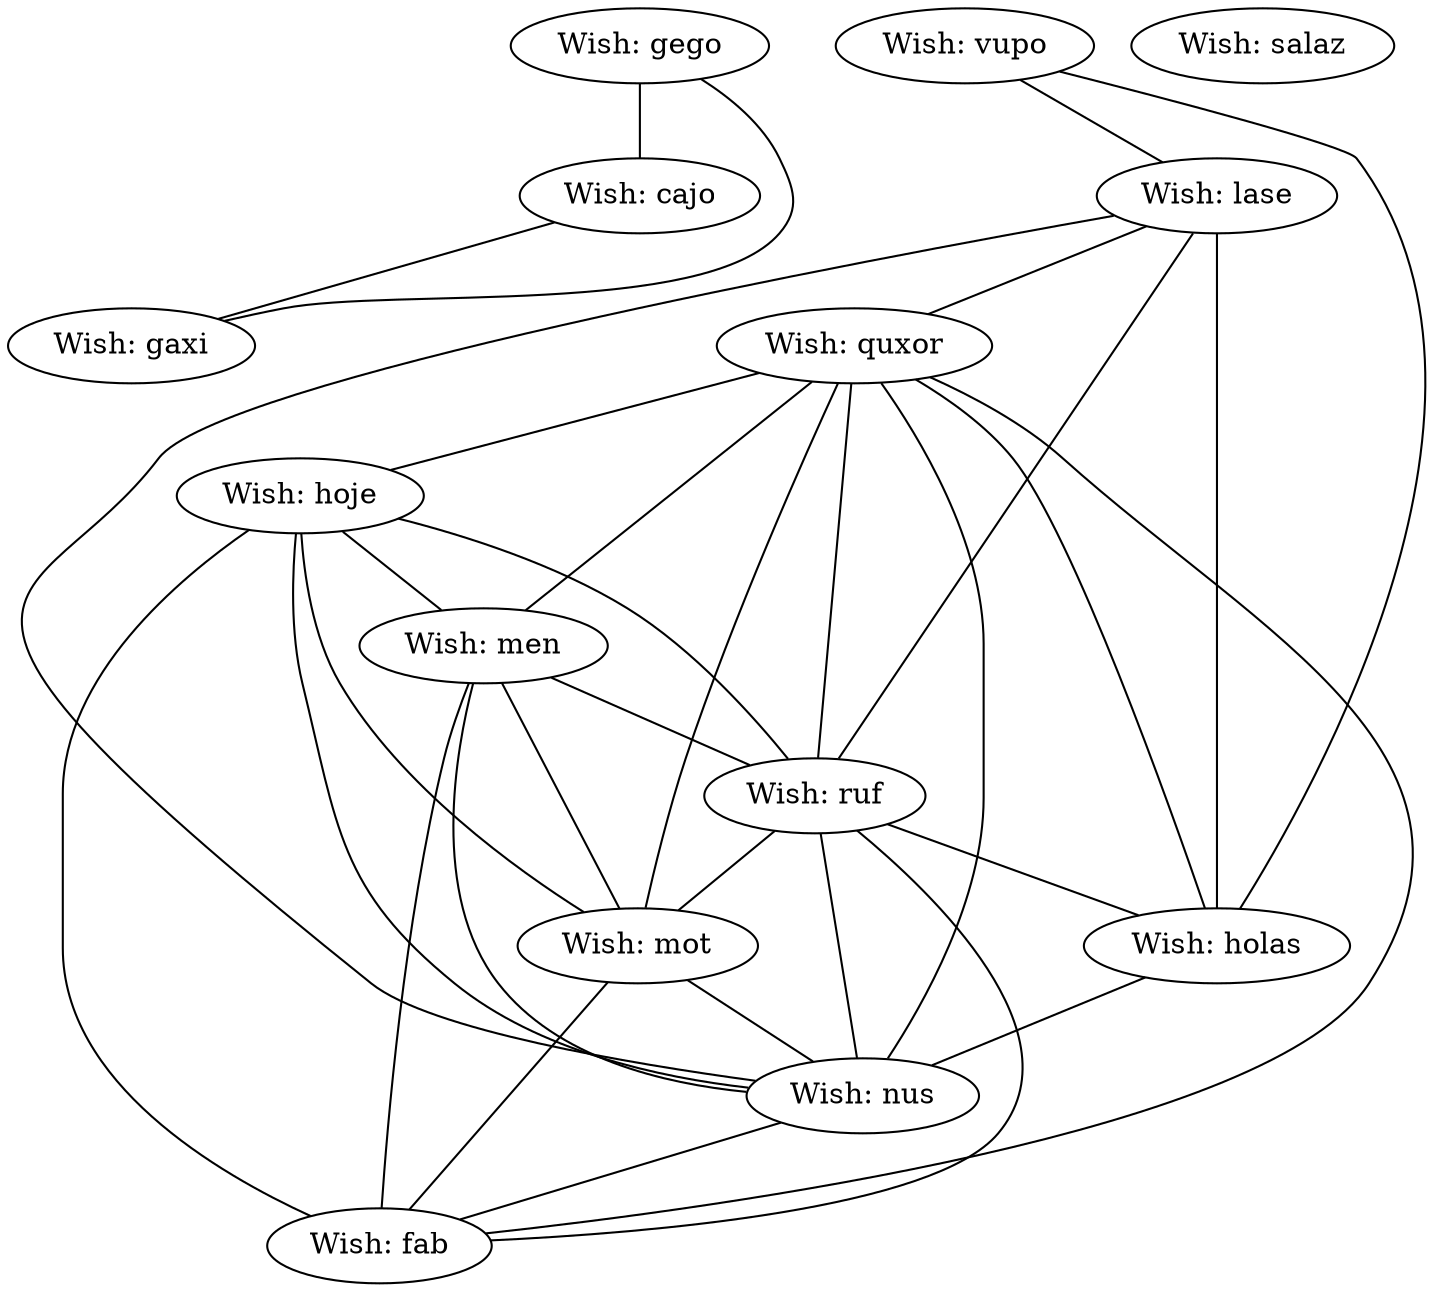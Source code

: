 strict graph  {
	"Wish: gego" -- "Wish: cajo"	 [weight=1.0];
	"Wish: gego" -- "Wish: gaxi"	 [weight=0.666666666667];
	"Wish: vupo" -- "Wish: holas"	 [weight=0.666666666667];
	"Wish: vupo" -- "Wish: lase"	 [weight=0.666666666667];
	"Wish: lase" -- "Wish: holas"	 [weight=1.0];
	"Wish: lase" -- "Wish: ruf"	 [weight=0.666666666667];
	"Wish: lase" -- "Wish: nus"	 [weight=0.666666666667];
	"Wish: lase" -- "Wish: quxor"	 [weight=0.666666666667];
	"Wish: salaz";
	"Wish: quxor" -- "Wish: hoje"	 [weight=0.666666666667];
	"Wish: quxor" -- "Wish: men"	 [weight=0.666666666667];
	"Wish: quxor" -- "Wish: ruf"	 [weight=1.0];
	"Wish: quxor" -- "Wish: mot"	 [weight=0.666666666667];
	"Wish: quxor" -- "Wish: holas"	 [weight=0.666666666667];
	"Wish: quxor" -- "Wish: nus"	 [weight=1.0];
	"Wish: quxor" -- "Wish: fab"	 [weight=0.666666666667];
	"Wish: hoje" -- "Wish: men"	 [weight=1.0];
	"Wish: hoje" -- "Wish: ruf"	 [weight=0.666666666667];
	"Wish: hoje" -- "Wish: mot"	 [weight=1.0];
	"Wish: hoje" -- "Wish: nus"	 [weight=0.666666666667];
	"Wish: hoje" -- "Wish: fab"	 [weight=1.0];
	"Wish: cajo" -- "Wish: gaxi"	 [weight=0.666666666667];
	"Wish: men" -- "Wish: ruf"	 [weight=0.666666666667];
	"Wish: men" -- "Wish: mot"	 [weight=1.0];
	"Wish: men" -- "Wish: nus"	 [weight=0.666666666667];
	"Wish: men" -- "Wish: fab"	 [weight=1.0];
	"Wish: ruf" -- "Wish: mot"	 [weight=0.666666666667];
	"Wish: ruf" -- "Wish: holas"	 [weight=0.666666666667];
	"Wish: ruf" -- "Wish: nus"	 [weight=1.0];
	"Wish: ruf" -- "Wish: fab"	 [weight=0.666666666667];
	"Wish: mot" -- "Wish: nus"	 [weight=0.666666666667];
	"Wish: mot" -- "Wish: fab"	 [weight=1.0];
	"Wish: holas" -- "Wish: nus"	 [weight=0.666666666667];
	"Wish: nus" -- "Wish: fab"	 [weight=0.666666666667];
}
